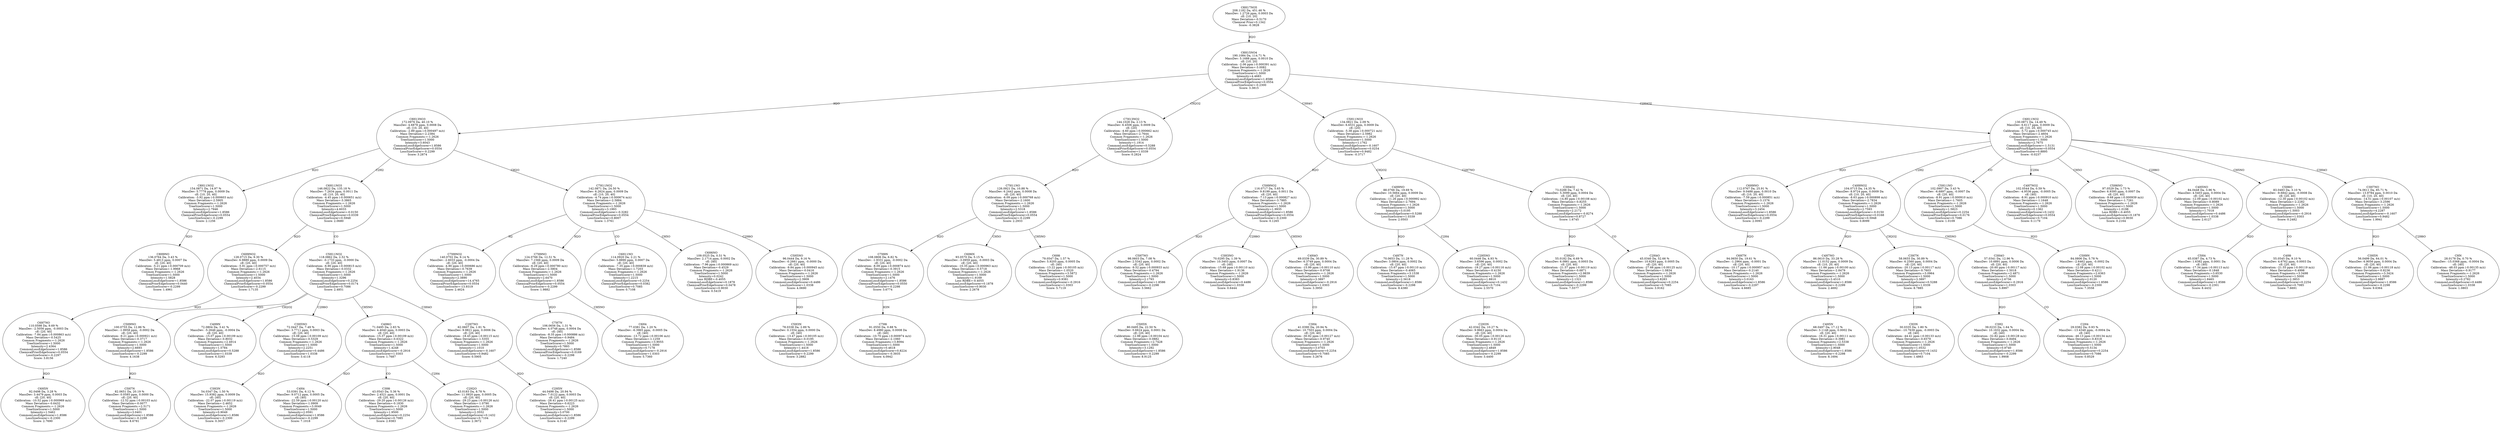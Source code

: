strict digraph {
v1 [label="C8H9NO\n136.0764 Da, 3.43 %\nMassDev: 5.4813 ppm, 0.0007 Da\ncE: [20, 40]\nCalibration: -5.21 ppm (-0.000709 m/z)\nMass Deviation=-1.9968\nCommon Fragments:=-1.2626\nTreeSizeScorer=1.5000\nIntensity=1.5828\nCommonLossEdgeScorer=1.8586\nChemicalPriorEdgeScorer=0.0440\nLossSizeScorer=-0.2299\nScore: 1.4961"];
v2 [label="C8H11NO2\n154.0871 Da, 14.97 %\nMassDev: 5.7778 ppm, 0.0009 Da\ncE: [10, 20, 40]\nCalibration: -3.92 ppm (-0.000603 m/z)\nMass Deviation=-2.5905\nCommon Fragments:=-1.2626\nTreeSizeScorer=1.5000\nIntensity=2.7946\nCommonLossEdgeScorer=1.8586\nChemicalPriorEdgeScorer=0.0554\nLossSizeScorer=-0.2299\nScore: 2.1256"];
v3 [label="C6H5N\n92.0498 Da, 3.28 %\nMassDev: 3.4479 ppm, 0.0003 Da\ncE: [20, 40]\nCalibration: -10.52 ppm (-0.000969 m/z)\nMass Deviation=-0.6432\nCommon Fragments:=-1.2626\nTreeSizeScorer=1.5000\nIntensity=1.5462\nCommonLossEdgeScorer=1.8586\nLossSizeScorer=-0.2300\nScore: 2.7690"];
v4 [label="C6H7NO\n110.0598 Da, 9.69 %\nMassDev: -2.5056 ppm, -0.0003 Da\ncE: [20, 40]\nCalibration: -7.84 ppm (-0.000863 m/z)\nMass Deviation=-0.5425\nCommon Fragments:=-1.2626\nTreeSizeScorer=1.5000\nIntensity=2.4364\nCommonLossEdgeScorer=1.8586\nChemicalPriorEdgeScorer=0.0554\nLossSizeScorer=-0.2297\nScore: 3.8156"];
v5 [label="C6H9NO2\n128.0715 Da, 9.30 %\nMassDev: 6.9889 ppm, 0.0009 Da\ncE: [20, 40]\nCalibration: -5.91 ppm (-0.000757 m/z)\nMass Deviation=-2.6115\nCommon Fragments:=-1.2626\nTreeSizeScorer=1.5000\nIntensity=2.4034\nCommonLossEdgeScorer=1.8586\nChemicalPriorEdgeScorer=0.0554\nLossSizeScorer=-0.2299\nScore: 1.7135"];
v6 [label="C5H7N\n82.0651 Da, 20.19 %\nMassDev: 0.0585 ppm, 0.0000 Da\ncE: [20, 40]\nCalibration: -12.52 ppm (-0.00103 m/z)\nMass Deviation=-0.0077\nCommon Fragments:=2.5171\nTreeSizeScorer=1.5000\nIntensity=3.0401\nCommonLossEdgeScorer=1.8586\nLossSizeScorer=-0.2299\nScore: 8.6781"];
v7 [label="C5H9NO\n100.0755 Da, 12.86 %\nMassDev: -1.9958 ppm, -0.0002 Da\ncE: [20, 40]\nCalibration: -9.21 ppm (-0.000921 m/z)\nMass Deviation=-0.3717\nCommon Fragments:=-1.2626\nTreeSizeScorer=1.5000\nIntensity=2.6693\nCommonLossEdgeScorer=1.8586\nLossSizeScorer=-0.2299\nScore: 4.1638"];
v8 [label="C4H9N\n72.0804 Da, 3.41 %\nMassDev: -5.2646 ppm, -0.0004 Da\ncE: [20, 40]\nCalibration: -15.07 ppm (-0.00109 m/z)\nMass Deviation=-0.8032\nCommon Fragments:=2.4914\nTreeSizeScorer=1.5000\nIntensity=1.5784\nCommonLossEdgeScorer=0.5288\nLossSizeScorer=1.0339\nScore: 6.3293"];
v9 [label="C3H3N\n54.0347 Da, 1.50 %\nMassDev: 15.9382 ppm, 0.0009 Da\ncE: [40]\nCalibration: -22.07 ppm (-0.00119 m/z)\nMass Deviation=-2.4652\nCommon Fragments:=-1.2626\nTreeSizeScorer=1.5000\nIntensity=0.9049\nCommonLossEdgeScorer=1.8586\nLossSizeScorer=-0.2300\nScore: 0.3057"];
v10 [label="C3H5NO\n72.0447 Da, 7.49 %\nMassDev: 3.7711 ppm, 0.0003 Da\ncE: [20, 40]\nCalibration: -15.08 ppm (-0.00109 m/z)\nMass Deviation=-0.5329\nCommon Fragments:=-1.2626\nTreeSizeScorer=1.5000\nIntensity=2.2251\nCommonLossEdgeScorer=0.4486\nLossSizeScorer=1.0338\nScore: 3.4118"];
v11 [label="C4H4\n53.0391 Da, 6.12 %\nMassDev: 9.0712 ppm, 0.0005 Da\ncE: [40]\nCalibration: -22.59 ppm (-0.00120 m/z)\nMass Deviation=-1.0909\nCommon Fragments:=3.0049\nTreeSizeScorer=1.5000\nIntensity=2.0591\nCommonLossEdgeScorer=1.8586\nLossSizeScorer=-0.2299\nScore: 7.1018"];
v12 [label="C3H6\n43.0543 Da, 5.36 %\nMassDev: 2.4521 ppm, 0.0001 Da\ncE: [20, 40]\nCalibration: -29.20 ppm (-0.00126 m/z)\nMass Deviation=-0.1830\nCommon Fragments:=-1.2626\nTreeSizeScorer=1.5000\nIntensity=1.9500\nCommonLossEdgeScorer=0.2254\nLossSizeScorer=0.7085\nScore: 2.9383"];
v13 [label="C2H2O\n43.0183 Da, 8.78 %\nMassDev: 11.0920 ppm, 0.0005 Da\ncE: [20, 40]\nCalibration: -29.23 ppm (-0.00126 m/z)\nMass Deviation=-1.0790\nCommon Fragments:=-1.2626\nTreeSizeScorer=1.5000\nIntensity=2.3552\nCommonLossEdgeScorer=0.1432\nLossSizeScorer=0.7104\nScore: 2.3672"];
v14 [label="C4H6O\n71.0495 Da, 2.83 %\nMassDev: 4.4040 ppm, 0.0003 Da\ncE: [20, 40]\nCalibration: -15.37 ppm (-0.00109 m/z)\nMass Deviation=-0.6322\nCommon Fragments:=-1.2626\nTreeSizeScorer=1.5000\nIntensity=1.4248\nCommonLossEdgeScorer=-0.2916\nLossSizeScorer=1.0303\nScore: 1.7687"];
v15 [label="C2H5N\n44.0498 Da, 20.94 %\nMassDev: 7.0122 ppm, 0.0003 Da\ncE: [20, 40]\nCalibration: -28.41 ppm (-0.00125 m/z)\nMass Deviation=-0.6223\nCommon Fragments:=-1.2626\nTreeSizeScorer=1.5000\nIntensity=3.0700\nCommonLossEdgeScorer=1.8586\nLossSizeScorer=-0.2299\nScore: 4.3140"];
v16 [label="C2H7NO\n62.0607 Da, 1.91 %\nMassDev: 9.9821 ppm, 0.0006 Da\ncE: [20, 40]\nCalibration: -18.45 ppm (-0.00115 m/z)\nMass Deviation=-1.5355\nCommon Fragments:=-1.2626\nTreeSizeScorer=1.5000\nIntensity=1.1010\nCommonLossEdgeScorer=-0.1607\nLossSizeScorer=0.9482\nScore: 0.5905"];
v17 [label="C5H11NO2\n118.0862 Da, 2.52 %\nMassDev: -0.1733 ppm, -0.0000 Da\ncE: [20, 40]\nCalibration: -6.90 ppm (-0.000815 m/z)\nMass Deviation=-0.0332\nCommon Fragments:=-1.2626\nTreeSizeScorer=1.5000\nIntensity=1.3296\nCommonLossEdgeScorer=0.2254\nChemicalPriorEdgeScorer=0.0174\nLossSizeScorer=0.7086\nScore: 2.4851"];
v18 [label="C6H11NO3\n146.0822 Da, 135.18 %\nMassDev: 7.2634 ppm, 0.0011 Da\ncE: [10, 20, 40]\nCalibration: -4.45 ppm (-0.000651 m/z)\nMass Deviation=-3.3865\nCommon Fragments:=-1.2626\nTreeSizeScorer=1.5000\nIntensity=4.6033\nCommonLossEdgeScorer=-0.0150\nChemicalPriorEdgeScorer=0.0339\nLossSizeScorer=0.5948\nScore: 2.0680"];
v19 [label="C7H9NO2\n140.0702 Da, 9.14 %\nMassDev: -2.6033 ppm, -0.0004 Da\ncE: [20, 40]\nCalibration: -4.90 ppm (-0.000686 m/z)\nMass Deviation=-0.7639\nCommon Fragments:=-1.2626\nTreeSizeScorer=1.5000\nIntensity=2.3890\nCommonLossEdgeScorer=14.4765\nChemicalPriorEdgeScorer=0.0554\nLossSizeScorer=-13.9319\nScore: 2.4624"];
v20 [label="C7H7N\n106.0656 Da, 1.31 %\nMassDev: 4.0748 ppm, 0.0004 Da\ncE: [40]\nCalibration: -8.35 ppm (-0.000886 m/z)\nMass Deviation=-0.9484\nCommon Fragments:=-1.2626\nTreeSizeScorer=1.5000\nIntensity=0.7893\nCommonLossEdgeScorer=1.8586\nChemicalPriorEdgeScorer=0.0169\nLossSizeScorer=-0.2298\nScore: 1.7240"];
v21 [label="C6H4\n77.0381 Da, 1.20 %\nMassDev: -6.3965 ppm, -0.0005 Da\ncE: [40]\nCalibration: -13.72 ppm (-0.00106 m/z)\nMass Deviation=-1.1259\nCommon Fragments:=3.9055\nTreeSizeScorer=1.5000\nIntensity=0.7178\nCommonLossEdgeScorer=-0.2916\nLossSizeScorer=1.0303\nScore: 5.7360"];
v22 [label="C7H9NO\n124.0766 Da, 12.51 %\nMassDev: 7.1566 ppm, 0.0009 Da\ncE: [20, 40]\nCalibration: -6.29 ppm (-0.000780 m/z)\nMass Deviation=-2.5804\nCommon Fragments:=-1.2626\nTreeSizeScorer=1.5000\nIntensity=2.6470\nCommonLossEdgeScorer=1.8586\nChemicalPriorEdgeScorer=0.0554\nLossSizeScorer=-0.2299\nScore: 1.9882"];
v23 [label="C6H11NO\n114.0920 Da, 2.21 %\nMassDev: 5.8890 ppm, 0.0007 Da\ncE: [20, 40]\nCalibration: -7.35 ppm (-0.000839 m/z)\nMass Deviation=-1.7203\nCommon Fragments:=-1.2626\nTreeSizeScorer=1.5000\nIntensity=1.2215\nCommonLossEdgeScorer=0.2254\nChemicalPriorEdgeScorer=0.0382\nLossSizeScorer=0.7085\nScore: 0.7108"];
v24 [label="C6H6NO\n109.0525 Da, 0.51 %\nMassDev: 2.1714 ppm, 0.0002 Da\ncE: [40]\nCalibration: -7.96 ppm (-0.000869 m/z)\nMass Deviation=-0.4529\nCommon Fragments:=-1.2626\nTreeSizeScorer=1.5000\nIntensity=0.0242\nLoss RDBE=-0.4055\nCommonLossEdgeScorer=0.1878\nChemicalPriorEdgeScorer=0.0478\nLossSizeScorer=0.9030\nScore: 0.5419"];
v25 [label="C5H3N\n78.0338 Da, 2.89 %\nMassDev: 0.1554 ppm, 0.0000 Da\ncE: [40]\nCalibration: -13.47 ppm (-0.00105 m/z)\nMass Deviation=-0.0195\nCommon Fragments:=-1.2626\nTreeSizeScorer=1.5000\nIntensity=1.4416\nCommonLossEdgeScorer=1.8586\nLossSizeScorer=-0.2299\nScore: 3.2882"];
v26 [label="C5H5NO\n96.0444 Da, 9.16 %\nMassDev: -0.2661 ppm, -0.0000 Da\ncE: [20, 40]\nCalibration: -9.84 ppm (-0.000945 m/z)\nMass Deviation=-0.0416\nCommon Fragments:=-1.2626\nTreeSizeScorer=1.5000\nIntensity=2.3909\nCommonLossEdgeScorer=0.4486\nLossSizeScorer=1.0338\nScore: 4.0690"];
v27 [label="C7H11NO2\n142.0871 Da, 24.50 %\nMassDev: 6.2624 ppm, 0.0009 Da\ncE: [10, 20, 40]\nCalibration: -4.74 ppm (-0.000674 m/z)\nMass Deviation=-2.5884\nCommon Fragments:=-1.2626\nTreeSizeScorer=1.5000\nIntensity=3.1993\nCommonLossEdgeScorer=-0.3282\nChemicalPriorEdgeScorer=0.0554\nLossSizeScorer=0.8007\nScore: 1.3761"];
v28 [label="C8H13NO3\n172.0976 Da, 40.10 %\nMassDev: 4.6878 ppm, 0.0008 Da\ncE: [10, 20, 40]\nCalibration: -2.89 ppm (-0.000497 m/z)\nMass Deviation=-2.2384\nCommon Fragments:=-1.2626\nTreeSizeScorer=1.5000\nIntensity=3.6043\nCommonLossEdgeScorer=1.8586\nChemicalPriorEdgeScorer=0.0554\nLossSizeScorer=-0.2299\nScore: 3.2874"];
v29 [label="C7H6\n91.0550 Da, 0.88 %\nMassDev: 8.4980 ppm, 0.0008 Da\ncE: [40]\nCalibration: -10.70 ppm (-0.000974 m/z)\nMass Deviation=-2.1060\nCommon Fragments:=3.8094\nTreeSizeScorer=1.5000\nIntensity=0.4618\nCommonLossEdgeScorer=0.8224\nLossSizeScorer=-0.3935\nScore: 4.0942"];
v30 [label="C7H9N\n108.0806 Da, 6.82 %\nMassDev: -1.9331 ppm, -0.0002 Da\ncE: [20, 40]\nCalibration: -8.09 ppm (-0.000874 m/z)\nMass Deviation=-0.3915\nCommon Fragments:=-1.2626\nTreeSizeScorer=1.5000\nIntensity=2.1476\nCommonLossEdgeScorer=1.8586\nChemicalPriorEdgeScorer=0.0550\nLossSizeScorer=-0.2298\nScore: 3.6774"];
v31 [label="C6H6N\n93.0570 Da, 5.15 %\nMassDev: -3.0959 ppm, -0.0003 Da\ncE: [20, 40]\nCalibration: -10.35 ppm (-0.000963 m/z)\nMass Deviation=-0.5718\nCommon Fragments:=-1.2626\nTreeSizeScorer=1.5000\nIntensity=1.9169\nLoss RDBE=-0.4055\nCommonLossEdgeScorer=0.1878\nLossSizeScorer=0.9030\nScore: 2.2678"];
v32 [label="C6H6\n79.0547 Da, 1.57 %\nMassDev: 5.9205 ppm, 0.0005 Da\ncE: [40]\nCalibration: -13.22 ppm (-0.00105 m/z)\nMass Deviation=-1.0520\nCommon Fragments:=3.5872\nTreeSizeScorer=1.5000\nIntensity=0.9381\nCommonLossEdgeScorer=-0.2916\nLossSizeScorer=1.0303\nScore: 5.7119"];
v33 [label="C7H11NO\n126.0921 Da, 10.88 %\nMassDev: 6.2442 ppm, 0.0008 Da\ncE: [20, 40]\nCalibration: -6.09 ppm (-0.000768 m/z)\nMass Deviation=-2.1600\nCommon Fragments:=-1.2626\nTreeSizeScorer=1.5000\nIntensity=2.5318\nCommonLossEdgeScorer=1.8586\nChemicalPriorEdgeScorer=0.0554\nLossSizeScorer=-0.2299\nScore: 2.2933"];
v34 [label="C7H13NO2\n144.1028 Da, 2.13 %\nMassDev: 6.4506 ppm, 0.0009 Da\ncE: [20]\nCalibration: -4.60 ppm (-0.000662 m/z)\nMass Deviation=-2.7644\nCommon Fragments:=-1.2626\nTreeSizeScorer=1.5000\nIntensity=1.1914\nCommonLossEdgeScorer=0.5288\nChemicalPriorEdgeScorer=0.0554\nLossSizeScorer=1.0339\nScore: 0.2824"];
v35 [label="C5H5N\n80.0495 Da, 22.50 %\nMassDev: 0.6624 ppm, 0.0001 Da\ncE: [20, 40]\nCalibration: -12.98 ppm (-0.00104 m/z)\nMass Deviation=-0.0882\nCommon Fragments:=2.7428\nTreeSizeScorer=1.5000\nIntensity=3.1292\nCommonLossEdgeScorer=1.8586\nLossSizeScorer=-0.2299\nScore: 8.9125"];
v36 [label="C5H7NO\n98.0603 Da, 7.08 %\nMassDev: 2.5342 ppm, 0.0002 Da\ncE: [20, 40]\nCalibration: -9.52 ppm (-0.000933 m/z)\nMass Deviation=-0.4794\nCommon Fragments:=-1.2626\nTreeSizeScorer=1.5000\nIntensity=2.1793\nCommonLossEdgeScorer=1.8586\nLossSizeScorer=-0.2298\nScore: 3.5662"];
v37 [label="C3H3NO\n70.0295 Da, 1.39 %\nMassDev: 10.3403 ppm, 0.0007 Da\ncE: [40]\nCalibration: -15.68 ppm (-0.00110 m/z)\nMass Deviation=-1.9136\nCommon Fragments:=-1.2626\nTreeSizeScorer=1.5000\nIntensity=0.8383\nCommonLossEdgeScorer=0.4486\nLossSizeScorer=1.0338\nScore: 0.6444"];
v38 [label="C3H4\n41.0390 Da, 20.94 %\nMassDev: 10.7503 ppm, 0.0004 Da\ncE: [20, 40]\nCalibration: -30.92 ppm (-0.00127 m/z)\nMass Deviation=-0.9740\nCommon Fragments:=-1.2626\nTreeSizeScorer=1.5000\nIntensity=3.0703\nCommonLossEdgeScorer=0.2254\nLossSizeScorer=0.7085\nScore: 3.2676"];
v39 [label="C4H4O\n69.0339 Da, 30.89 %\nMassDev: 6.3749 ppm, 0.0004 Da\ncE: [20, 40]\nCalibration: -15.99 ppm (-0.00110 m/z)\nMass Deviation=-0.9708\nCommon Fragments:=-1.2626\nTreeSizeScorer=1.5000\nIntensity=3.3897\nCommonLossEdgeScorer=-0.2916\nLossSizeScorer=1.0303\nScore: 3.3950"];
v40 [label="C5H9NO2\n116.0717 Da, 5.65 %\nMassDev: 9.8199 ppm, 0.0011 Da\ncE: [20, 40]\nCalibration: -7.13 ppm (-0.000827 m/z)\nMass Deviation=-3.7885\nCommon Fragments:=-1.2626\nTreeSizeScorer=1.5000\nIntensity=1.9935\nCommonLossEdgeScorer=1.8586\nChemicalPriorEdgeScorer=0.0554\nLossSizeScorer=-0.2300\nScore: 0.1265"];
v41 [label="C4H7N\n70.0653 Da, 11.28 %\nMassDev: 3.0804 ppm, 0.0002 Da\ncE: [20, 40]\nCalibration: -15.67 ppm (-0.00110 m/z)\nMass Deviation=-0.4065\nCommon Fragments:=3.1538\nTreeSizeScorer=1.5000\nIntensity=2.5618\nCommonLossEdgeScorer=1.8586\nLossSizeScorer=-0.2298\nScore: 8.4380"];
v42 [label="C2H3N\n42.0342 Da, 10.27 %\nMassDev: 9.9663 ppm, 0.0004 Da\ncE: [20, 40]\nCalibration: -30.05 ppm (-0.00126 m/z)\nMass Deviation=-0.9110\nCommon Fragments:=-1.2626\nTreeSizeScorer=1.5000\nIntensity=2.4849\nCommonLossEdgeScorer=1.8586\nLossSizeScorer=-0.2299\nScore: 3.4400"];
v43 [label="C2H5NO\n60.0446 Da, 4.93 %\nMassDev: 3.6596 ppm, 0.0002 Da\ncE: [20, 40]\nCalibration: -19.27 ppm (-0.00116 m/z)\nMass Deviation=-0.4150\nCommon Fragments:=-1.2626\nTreeSizeScorer=1.5000\nIntensity=1.8810\nCommonLossEdgeScorer=0.1432\nLossSizeScorer=0.7104\nScore: 2.5570"];
v44 [label="C4H9NO\n88.0766 Da, 19.69 %\nMassDev: 10.5664 ppm, 0.0009 Da\ncE: [20, 40]\nCalibration: -11.26 ppm (-0.000992 m/z)\nMass Deviation=-2.7694\nCommon Fragments:=-1.2626\nTreeSizeScorer=1.5000\nIntensity=3.0195\nCommonLossEdgeScorer=0.5288\nLossSizeScorer=1.0339\nScore: 2.0503"];
v45 [label="C3H2O\n55.0182 Da, 6.69 %\nMassDev: 6.0861 ppm, 0.0003 Da\ncE: [20, 40]\nCalibration: -21.57 ppm (-0.00119 m/z)\nMass Deviation=-0.6871\nCommon Fragments:=2.9839\nTreeSizeScorer=1.5000\nIntensity=2.1321\nCommonLossEdgeScorer=1.8586\nLossSizeScorer=-0.2299\nScore: 7.5577"];
v46 [label="C2H4O\n45.0340 Da, 52.66 %\nMassDev: 10.6283 ppm, 0.0005 Da\ncE: [20, 40]\nCalibration: -27.66 ppm (-0.00125 m/z)\nMass Deviation=-1.0834\nCommon Fragments:=-1.2626\nTreeSizeScorer=1.5000\nIntensity=3.8283\nCommonLossEdgeScorer=0.2254\nLossSizeScorer=0.7085\nScore: 3.9162"];
v47 [label="C3H4O2\n73.0288 Da, 7.42 %\nMassDev: 5.3099 ppm, 0.0004 Da\ncE: [20, 40]\nCalibration: -14.80 ppm (-0.00108 m/z)\nMass Deviation=-0.8255\nCommon Fragments:=-1.2626\nTreeSizeScorer=1.5000\nIntensity=2.2172\nCommonLossEdgeScorer=-0.8274\nLossSizeScorer=0.8727\nScore: 1.6745"];
v48 [label="C5H11NO3\n134.0821 Da, 2.09 %\nMassDev: 6.6531 ppm, 0.0009 Da\ncE: [20]\nCalibration: -5.38 ppm (-0.000721 m/z)\nMass Deviation=-2.5982\nCommon Fragments:=-1.2626\nTreeSizeScorer=1.5000\nIntensity=1.1762\nCommonLossEdgeScorer=-0.1607\nChemicalPriorEdgeScorer=0.0254\nLossSizeScorer=0.9482\nScore: -0.3717"];
v49 [label="C6H7N\n94.0650 Da, 19.61 %\nMassDev: -1.2964 ppm, -0.0001 Da\ncE: [20, 40]\nCalibration: -10.17 ppm (-0.000957 m/z)\nMass Deviation=-0.2140\nCommon Fragments:=-1.2626\nTreeSizeScorer=1.5000\nIntensity=3.0163\nCommonLossEdgeScorer=1.8586\nLossSizeScorer=-0.2297\nScore: 4.6685"];
v50 [label="C6H9NO\n112.0767 Da, 25.91 %\nMassDev: 9.0488 ppm, 0.0010 Da\ncE: [10, 20, 40]\nCalibration: -7.59 ppm (-0.000851 m/z)\nMass Deviation=-3.1576\nCommon Fragments:=-1.2626\nTreeSizeScorer=1.5000\nIntensity=3.2454\nCommonLossEdgeScorer=1.8586\nChemicalPriorEdgeScorer=0.0554\nLossSizeScorer=-0.2299\nScore: 2.0093"];
v51 [label="C4H5N\n68.0497 Da, 17.12 %\nMassDev: 3.1148 ppm, 0.0002 Da\ncE: [20, 40]\nCalibration: -16.31 ppm (-0.00111 m/z)\nMass Deviation=-0.3981\nCommon Fragments:=2.5338\nTreeSizeScorer=1.5000\nIntensity=2.9048\nCommonLossEdgeScorer=1.8586\nLossSizeScorer=-0.2298\nScore: 8.1694"];
v52 [label="C4H7NO\n86.0610 Da, 33.28 %\nMassDev: 11.0152 ppm, 0.0009 Da\ncE: [10, 20, 40]\nCalibration: -11.66 ppm (-0.00100 m/z)\nMass Deviation=-2.8479\nCommon Fragments:=-1.2626\nTreeSizeScorer=1.5000\nIntensity=3.4510\nCommonLossEdgeScorer=1.8586\nLossSizeScorer=-0.2299\nScore: 2.4692"];
v53 [label="CH3N\n30.0335 Da, 1.80 %\nMassDev: -10.7639 ppm, -0.0003 Da\ncE: [40]\nCalibration: -44.41 ppm (-0.00133 m/z)\nMass Deviation=-0.6579\nCommon Fragments:=-1.2626\nTreeSizeScorer=1.5000\nIntensity=1.0532\nCommonLossEdgeScorer=0.1432\nLossSizeScorer=0.7104\nScore: 1.4863"];
v54 [label="C3H7N\n58.0655 Da, 30.89 %\nMassDev: 6.2560 ppm, 0.0004 Da\ncE: [20, 40]\nCalibration: -20.13 ppm (-0.00117 m/z)\nMass Deviation=-0.7603\nCommon Fragments:=3.0964\nTreeSizeScorer=1.5000\nIntensity=3.3897\nCommonLossEdgeScorer=0.5288\nLossSizeScorer=1.0339\nScore: 8.7885"];
v55 [label="C3H2\n39.0233 Da, 1.64 %\nMassDev: 10.1632 ppm, 0.0004 Da\ncE: [40]\nCalibration: -32.82 ppm (-0.00128 m/z)\nMass Deviation=-0.8494\nCommon Fragments:=-1.2626\nTreeSizeScorer=1.5000\nIntensity=0.9740\nCommonLossEdgeScorer=1.8586\nLossSizeScorer=-0.2299\nScore: 1.9908"];
v56 [label="C2H4\n29.0382 Da, 0.93 %\nMassDev: -13.4348 ppm, -0.0004 Da\ncE: [40]\nCalibration: -46.13 ppm (-0.00134 m/z)\nMass Deviation=-0.8318\nCommon Fragments:=-1.2626\nTreeSizeScorer=1.5000\nIntensity=0.5134\nCommonLossEdgeScorer=0.2254\nLossSizeScorer=0.7086\nScore: 0.8529"];
v57 [label="C3H4O\n57.0341 Da, 12.96 %\nMassDev: 10.6891 ppm, 0.0006 Da\ncE: [20, 40]\nCalibration: -20.60 ppm (-0.00117 m/z)\nMass Deviation=-1.5018\nCommon Fragments:=2.4871\nTreeSizeScorer=1.5000\nIntensity=2.6756\nCommonLossEdgeScorer=-0.2916\nLossSizeScorer=1.0303\nScore: 5.8997"];
v58 [label="C4H9NO2\n104.0715 Da, 14.35 %\nMassDev: 8.9724 ppm, 0.0009 Da\ncE: [10, 20, 40]\nCalibration: -8.63 ppm (-0.000898 m/z)\nMass Deviation=-2.7834\nCommon Fragments:=-1.2626\nTreeSizeScorer=1.5000\nIntensity=2.7593\nCommonLossEdgeScorer=-0.0150\nChemicalPriorEdgeScorer=0.0168\nLossSizeScorer=0.5948\nScore: 0.8099"];
v59 [label="C5H9N\n84.0806 Da, 5.78 %\nMassDev: -2.6462 ppm, -0.0002 Da\ncE: [20, 40]\nCalibration: -12.08 ppm (-0.00102 m/z)\nMass Deviation=-0.4211\nCommon Fragments:=2.6363\nTreeSizeScorer=1.5000\nIntensity=2.0120\nCommonLossEdgeScorer=1.8586\nLossSizeScorer=-0.2300\nScore: 7.3558"];
v60 [label="C5H11NO\n102.0907 Da, 3.43 %\nMassDev: -6.6897 ppm, -0.0007 Da\ncE: [20, 40]\nCalibration: -8.91 ppm (-0.000910 m/z)\nMass Deviation=-1.7605\nCommon Fragments:=-1.2626\nTreeSizeScorer=1.5000\nIntensity=1.5823\nCommonLossEdgeScorer=0.2254\nChemicalPriorEdgeScorer=0.0176\nLossSizeScorer=0.7086\nScore: 1.0109"];
v61 [label="C4H7NO2\n102.0544 Da, 0.59 %\nMassDev: -4.9536 ppm, -0.0005 Da\ncE: [40]\nCalibration: -8.91 ppm (-0.000910 m/z)\nMass Deviation=-1.1648\nCommon Fragments:=-1.2626\nTreeSizeScorer=1.5000\nIntensity=0.1362\nCommonLossEdgeScorer=0.1432\nChemicalPriorEdgeScorer=0.0554\nLossSizeScorer=0.7104\nScore: 0.1179"];
v62 [label="C5H6NO\n97.0529 Da, 1.73 %\nMassDev: 6.9395 ppm, 0.0007 Da\ncE: [20, 40]\nCalibration: -9.68 ppm (-0.000939 m/z)\nMass Deviation=-1.7261\nCommon Fragments:=-1.2626\nTreeSizeScorer=1.5000\nIntensity=1.0198\nLoss RDBE=-0.4055\nCommonLossEdgeScorer=0.1878\nLossSizeScorer=0.9030\nScore: 0.2164"];
v63 [label="C4H5NO\n84.0448 Da, 3.96 %\nMassDev: 4.5403 ppm, 0.0004 Da\ncE: [20, 40]\nCalibration: -12.09 ppm (-0.00102 m/z)\nMass Deviation=-0.8089\nCommon Fragments:=-1.2626\nTreeSizeScorer=1.5000\nIntensity=1.7018\nCommonLossEdgeScorer=0.4486\nLossSizeScorer=1.0338\nScore: 2.6127"];
v64 [label="C5H4\n65.0387 Da, 4.73 %\nMassDev: 1.6382 ppm, 0.0001 Da\ncE: [40]\nCalibration: -17.34 ppm (-0.00113 m/z)\nMass Deviation=-0.1848\nCommon Fragments:=3.6530\nTreeSizeScorer=1.5000\nIntensity=1.8465\nCommonLossEdgeScorer=1.8586\nLossSizeScorer=-0.2301\nScore: 8.4432"];
v65 [label="C4H6\n55.0545 Da, 9.10 %\nMassDev: 4.6762 ppm, 0.0003 Da\ncE: [20, 40]\nCalibration: -21.55 ppm (-0.00119 m/z)\nMass Deviation=-0.4998\nCommon Fragments:=3.3498\nTreeSizeScorer=1.5000\nIntensity=2.3853\nCommonLossEdgeScorer=0.2254\nLossSizeScorer=0.7085\nScore: 7.6691"];
v66 [label="C5H6O\n83.0483 Da, 3.10 %\nMassDev: -9.6842 ppm, -0.0008 Da\ncE: [20, 40]\nCalibration: -12.30 ppm (-0.00102 m/z)\nMass Deviation=-2.2282\nCommon Fragments:=-1.2626\nTreeSizeScorer=1.5000\nIntensity=1.5003\nCommonLossEdgeScorer=-0.2916\nLossSizeScorer=1.0303\nScore: 0.2482"];
v67 [label="C3H5N\n56.0499 Da, 64.01 %\nMassDev: 6.9056 ppm, 0.0004 Da\ncE: [20, 40]\nCalibration: -21.06 ppm (-0.00118 m/z)\nMass Deviation=-0.8236\nCommon Fragments:=3.3424\nTreeSizeScorer=1.5000\nIntensity=3.9887\nCommonLossEdgeScorer=1.8586\nLossSizeScorer=-0.2298\nScore: 9.6364"];
v68 [label="CHN\n28.0178 Da, 0.70 %\nMassDev: -15.0368 ppm, -0.0004 Da\ncE: [40]\nCalibration: -48.03 ppm (-0.00135 m/z)\nMass Deviation=-0.9177\nCommon Fragments:=-1.2626\nTreeSizeScorer=1.5000\nIntensity=0.2782\nCommonLossEdgeScorer=0.4486\nLossSizeScorer=1.0338\nScore: 1.0803"];
v69 [label="C3H7NO\n74.0611 Da, 85.71 %\nMassDev: 13.9784 ppm, 0.0010 Da\ncE: [10, 20, 40]\nCalibration: -14.51 ppm (-0.00107 m/z)\nMass Deviation=-3.2596\nCommon Fragments:=-1.2626\nTreeSizeScorer=1.5000\nIntensity=4.2287\nCommonLossEdgeScorer=-0.1607\nLossSizeScorer=0.9482\nScore: 1.9941"];
v70 [label="C6H11NO2\n130.0871 Da, 14.49 %\nMassDev: 6.6117 ppm, 0.0009 Da\ncE: [10, 20, 40]\nCalibration: -5.72 ppm (-0.000745 m/z)\nMass Deviation=-2.4604\nCommon Fragments:=-1.2626\nTreeSizeScorer=1.5000\nIntensity=2.7675\nCommonLossEdgeScorer=-1.5131\nChemicalPriorEdgeScorer=0.0554\nLossSizeScorer=0.8895\nScore: -0.0237"];
v71 [label="C8H15NO4\n190.1084 Da, 114.71 %\nMassDev: 5.1688 ppm, 0.0010 Da\ncE: [10, 20]\nCalibration: -2.06 ppm (-0.000391 m/z)\nMass Deviation=-3.0082\nCommon Fragments:=-1.2626\nTreeSizeScorer=1.5000\nIntensity=4.4683\nCommonLossEdgeScorer=1.8586\nChemicalPriorEdgeScorer=0.0554\nLossSizeScorer=-0.2300\nScore: 3.3815"];
v72 [label="C8H17NO5\n208.1182 Da, 451.46 %\nMassDev: 1.2726 ppm, 0.0003 Da\ncE: [10, 20]\nMass Deviation=-0.5170\nChemical Prior=0.1342\nScore: -0.3828"];
v2 -> v1 [label="H2O"];
v28 -> v2 [label="H2O"];
v4 -> v3 [label="H2O"];
v5 -> v4 [label="H2O"];
v18 -> v5 [label="H2O"];
v7 -> v6 [label="H2O"];
v17 -> v7 [label="H2O"];
v17 -> v8 [label="CH2O2"];
v10 -> v9 [label="H2O"];
v17 -> v10 [label="C2H6O"];
v14 -> v11 [label="H2O"];
v14 -> v12 [label="CO"];
v14 -> v13 [label="C2H4"];
v17 -> v14 [label="CH5NO"];
v16 -> v15 [label="H2O"];
v17 -> v16 [label="C3H4O"];
v18 -> v17 [label="CO"];
v28 -> v18 [label="C2H2"];
v27 -> v19 [label="H2"];
v22 -> v20 [label="H2O"];
v22 -> v21 [label="CH5NO"];
v27 -> v22 [label="H2O"];
v27 -> v23 [label="CO"];
v27 -> v24 [label="CH5O"];
v26 -> v25 [label="H2O"];
v27 -> v26 [label="C2H6O"];
v28 -> v27 [label="CH2O"];
v71 -> v28 [label="H2O"];
v30 -> v29 [label="H3N"];
v33 -> v30 [label="H2O"];
v33 -> v31 [label="CH5O"];
v33 -> v32 [label="CH5NO"];
v34 -> v33 [label="H2O"];
v71 -> v34 [label="CH2O2"];
v36 -> v35 [label="H2O"];
v40 -> v36 [label="H2O"];
v40 -> v37 [label="C2H6O"];
v39 -> v38 [label="CO"];
v40 -> v39 [label="CH5NO"];
v48 -> v40 [label="H2O"];
v44 -> v41 [label="H2O"];
v43 -> v42 [label="H2O"];
v44 -> v43 [label="C2H4"];
v48 -> v44 [label="CH2O2"];
v47 -> v45 [label="H2O"];
v47 -> v46 [label="CO"];
v48 -> v47 [label="C2H7NO"];
v71 -> v48 [label="C3H4O"];
v50 -> v49 [label="H2O"];
v70 -> v50 [label="H2O"];
v52 -> v51 [label="H2O"];
v58 -> v52 [label="H2O"];
v54 -> v53 [label="C2H4"];
v58 -> v54 [label="CH2O2"];
v57 -> v55 [label="H2O"];
v57 -> v56 [label="CO"];
v58 -> v57 [label="CH5NO"];
v70 -> v58 [label="C2H2"];
v60 -> v59 [label="H2O"];
v70 -> v60 [label="CO"];
v70 -> v61 [label="C2H4"];
v70 -> v62 [label="CH5O"];
v70 -> v63 [label="C2H6O"];
v66 -> v64 [label="H2O"];
v66 -> v65 [label="CO"];
v70 -> v66 [label="CH5NO"];
v69 -> v67 [label="H2O"];
v69 -> v68 [label="C2H6O"];
v70 -> v69 [label="C3H4O"];
v71 -> v70 [label="C2H4O2"];
v72 -> v71 [label="H2O"];
}